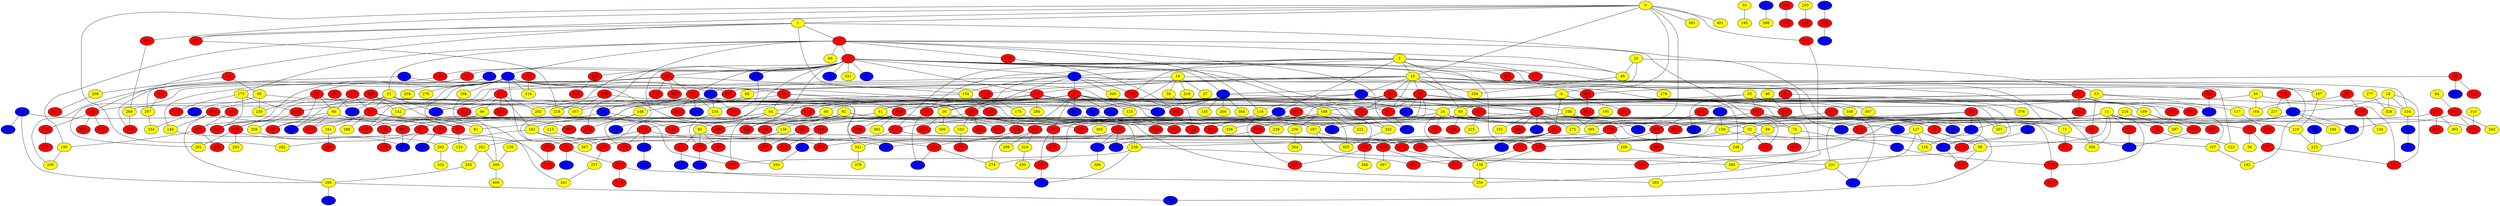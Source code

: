 graph {
0 [style = filled fillcolor = yellow];
1 [style = filled fillcolor = yellow];
2 [style = filled fillcolor = yellow];
3 [style = filled fillcolor = red];
4 [style = filled fillcolor = red];
5 [style = filled fillcolor = blue];
6 [style = filled fillcolor = yellow];
7 [style = filled fillcolor = red];
8 [style = filled fillcolor = red];
9 [style = filled fillcolor = blue];
10 [style = filled fillcolor = yellow];
11 [style = filled fillcolor = yellow];
12 [style = filled fillcolor = red];
13 [style = filled fillcolor = red];
14 [style = filled fillcolor = yellow];
15 [style = filled fillcolor = red];
16 [style = filled fillcolor = red];
17 [style = filled fillcolor = red];
18 [style = filled fillcolor = yellow];
19 [style = filled fillcolor = red];
20 [style = filled fillcolor = yellow];
21 [style = filled fillcolor = yellow];
22 [style = filled fillcolor = red];
23 [style = filled fillcolor = blue];
24 [style = filled fillcolor = yellow];
25 [style = filled fillcolor = blue];
26 [style = filled fillcolor = red];
27 [style = filled fillcolor = yellow];
28 [style = filled fillcolor = blue];
29 [style = filled fillcolor = red];
30 [style = filled fillcolor = blue];
31 [style = filled fillcolor = red];
32 [style = filled fillcolor = yellow];
33 [style = filled fillcolor = yellow];
34 [style = filled fillcolor = red];
35 [style = filled fillcolor = red];
36 [style = filled fillcolor = yellow];
37 [style = filled fillcolor = red];
38 [style = filled fillcolor = red];
39 [style = filled fillcolor = yellow];
40 [style = filled fillcolor = red];
41 [style = filled fillcolor = yellow];
42 [style = filled fillcolor = red];
43 [style = filled fillcolor = blue];
44 [style = filled fillcolor = yellow];
45 [style = filled fillcolor = red];
46 [style = filled fillcolor = yellow];
47 [style = filled fillcolor = blue];
48 [style = filled fillcolor = red];
49 [style = filled fillcolor = yellow];
50 [style = filled fillcolor = blue];
51 [style = filled fillcolor = red];
52 [style = filled fillcolor = blue];
53 [style = filled fillcolor = yellow];
54 [style = filled fillcolor = red];
55 [style = filled fillcolor = yellow];
56 [style = filled fillcolor = yellow];
57 [style = filled fillcolor = red];
58 [style = filled fillcolor = yellow];
59 [style = filled fillcolor = yellow];
60 [style = filled fillcolor = yellow];
61 [style = filled fillcolor = red];
62 [style = filled fillcolor = red];
63 [style = filled fillcolor = red];
64 [style = filled fillcolor = yellow];
65 [style = filled fillcolor = yellow];
66 [style = filled fillcolor = yellow];
67 [style = filled fillcolor = red];
68 [style = filled fillcolor = yellow];
69 [style = filled fillcolor = yellow];
70 [style = filled fillcolor = red];
71 [style = filled fillcolor = yellow];
72 [style = filled fillcolor = blue];
73 [style = filled fillcolor = blue];
74 [style = filled fillcolor = yellow];
75 [style = filled fillcolor = red];
76 [style = filled fillcolor = red];
77 [style = filled fillcolor = red];
78 [style = filled fillcolor = red];
79 [style = filled fillcolor = red];
80 [style = filled fillcolor = yellow];
81 [style = filled fillcolor = yellow];
82 [style = filled fillcolor = blue];
83 [style = filled fillcolor = red];
84 [style = filled fillcolor = red];
85 [style = filled fillcolor = yellow];
86 [style = filled fillcolor = blue];
87 [style = filled fillcolor = blue];
88 [style = filled fillcolor = red];
89 [style = filled fillcolor = red];
90 [style = filled fillcolor = yellow];
91 [style = filled fillcolor = red];
92 [style = filled fillcolor = yellow];
93 [style = filled fillcolor = red];
94 [style = filled fillcolor = red];
95 [style = filled fillcolor = red];
96 [style = filled fillcolor = red];
97 [style = filled fillcolor = red];
98 [style = filled fillcolor = yellow];
99 [style = filled fillcolor = red];
100 [style = filled fillcolor = red];
101 [style = filled fillcolor = yellow];
102 [style = filled fillcolor = yellow];
103 [style = filled fillcolor = red];
104 [style = filled fillcolor = yellow];
105 [style = filled fillcolor = red];
106 [style = filled fillcolor = red];
107 [style = filled fillcolor = yellow];
108 [style = filled fillcolor = yellow];
109 [style = filled fillcolor = blue];
110 [style = filled fillcolor = red];
111 [style = filled fillcolor = blue];
112 [style = filled fillcolor = blue];
113 [style = filled fillcolor = yellow];
114 [style = filled fillcolor = red];
115 [style = filled fillcolor = red];
116 [style = filled fillcolor = yellow];
117 [style = filled fillcolor = yellow];
118 [style = filled fillcolor = red];
119 [style = filled fillcolor = red];
120 [style = filled fillcolor = red];
121 [style = filled fillcolor = blue];
122 [style = filled fillcolor = red];
123 [style = filled fillcolor = yellow];
124 [style = filled fillcolor = red];
125 [style = filled fillcolor = yellow];
126 [style = filled fillcolor = yellow];
127 [style = filled fillcolor = yellow];
128 [style = filled fillcolor = red];
129 [style = filled fillcolor = red];
130 [style = filled fillcolor = red];
131 [style = filled fillcolor = red];
132 [style = filled fillcolor = blue];
133 [style = filled fillcolor = red];
134 [style = filled fillcolor = yellow];
135 [style = filled fillcolor = yellow];
136 [style = filled fillcolor = yellow];
137 [style = filled fillcolor = red];
138 [style = filled fillcolor = yellow];
139 [style = filled fillcolor = red];
140 [style = filled fillcolor = yellow];
141 [style = filled fillcolor = red];
142 [style = filled fillcolor = yellow];
143 [style = filled fillcolor = red];
144 [style = filled fillcolor = red];
145 [style = filled fillcolor = yellow];
146 [style = filled fillcolor = blue];
147 [style = filled fillcolor = red];
148 [style = filled fillcolor = yellow];
149 [style = filled fillcolor = red];
150 [style = filled fillcolor = red];
151 [style = filled fillcolor = blue];
152 [style = filled fillcolor = red];
153 [style = filled fillcolor = yellow];
154 [style = filled fillcolor = yellow];
155 [style = filled fillcolor = red];
156 [style = filled fillcolor = blue];
157 [style = filled fillcolor = red];
158 [style = filled fillcolor = yellow];
159 [style = filled fillcolor = red];
160 [style = filled fillcolor = yellow];
161 [style = filled fillcolor = yellow];
162 [style = filled fillcolor = yellow];
163 [style = filled fillcolor = red];
164 [style = filled fillcolor = yellow];
165 [style = filled fillcolor = blue];
166 [style = filled fillcolor = red];
167 [style = filled fillcolor = yellow];
168 [style = filled fillcolor = red];
169 [style = filled fillcolor = red];
170 [style = filled fillcolor = red];
171 [style = filled fillcolor = red];
172 [style = filled fillcolor = red];
173 [style = filled fillcolor = yellow];
174 [style = filled fillcolor = red];
175 [style = filled fillcolor = yellow];
176 [style = filled fillcolor = blue];
177 [style = filled fillcolor = blue];
178 [style = filled fillcolor = red];
179 [style = filled fillcolor = red];
180 [style = filled fillcolor = red];
181 [style = filled fillcolor = red];
182 [style = filled fillcolor = yellow];
183 [style = filled fillcolor = red];
184 [style = filled fillcolor = blue];
185 [style = filled fillcolor = yellow];
186 [style = filled fillcolor = yellow];
187 [style = filled fillcolor = yellow];
188 [style = filled fillcolor = blue];
189 [style = filled fillcolor = yellow];
190 [style = filled fillcolor = yellow];
191 [style = filled fillcolor = red];
192 [style = filled fillcolor = red];
193 [style = filled fillcolor = red];
194 [style = filled fillcolor = yellow];
195 [style = filled fillcolor = yellow];
196 [style = filled fillcolor = red];
197 [style = filled fillcolor = red];
198 [style = filled fillcolor = yellow];
199 [style = filled fillcolor = red];
200 [style = filled fillcolor = yellow];
201 [style = filled fillcolor = yellow];
202 [style = filled fillcolor = yellow];
203 [style = filled fillcolor = red];
204 [style = filled fillcolor = blue];
205 [style = filled fillcolor = red];
206 [style = filled fillcolor = yellow];
207 [style = filled fillcolor = yellow];
208 [style = filled fillcolor = yellow];
209 [style = filled fillcolor = red];
210 [style = filled fillcolor = yellow];
211 [style = filled fillcolor = red];
212 [style = filled fillcolor = red];
213 [style = filled fillcolor = red];
214 [style = filled fillcolor = blue];
215 [style = filled fillcolor = red];
216 [style = filled fillcolor = yellow];
217 [style = filled fillcolor = yellow];
218 [style = filled fillcolor = yellow];
219 [style = filled fillcolor = blue];
220 [style = filled fillcolor = red];
221 [style = filled fillcolor = red];
222 [style = filled fillcolor = yellow];
223 [style = filled fillcolor = yellow];
224 [style = filled fillcolor = red];
225 [style = filled fillcolor = yellow];
226 [style = filled fillcolor = red];
227 [style = filled fillcolor = blue];
228 [style = filled fillcolor = red];
229 [style = filled fillcolor = blue];
230 [style = filled fillcolor = yellow];
231 [style = filled fillcolor = yellow];
232 [style = filled fillcolor = blue];
233 [style = filled fillcolor = red];
234 [style = filled fillcolor = yellow];
235 [style = filled fillcolor = red];
236 [style = filled fillcolor = yellow];
237 [style = filled fillcolor = red];
238 [style = filled fillcolor = yellow];
239 [style = filled fillcolor = yellow];
240 [style = filled fillcolor = blue];
241 [style = filled fillcolor = blue];
242 [style = filled fillcolor = red];
243 [style = filled fillcolor = yellow];
244 [style = filled fillcolor = red];
245 [style = filled fillcolor = red];
246 [style = filled fillcolor = red];
247 [style = filled fillcolor = blue];
248 [style = filled fillcolor = yellow];
249 [style = filled fillcolor = red];
250 [style = filled fillcolor = red];
251 [style = filled fillcolor = red];
252 [style = filled fillcolor = blue];
253 [style = filled fillcolor = blue];
254 [style = filled fillcolor = red];
255 [style = filled fillcolor = yellow];
256 [style = filled fillcolor = yellow];
257 [style = filled fillcolor = yellow];
258 [style = filled fillcolor = yellow];
259 [style = filled fillcolor = red];
260 [style = filled fillcolor = blue];
261 [style = filled fillcolor = red];
262 [style = filled fillcolor = blue];
263 [style = filled fillcolor = red];
264 [style = filled fillcolor = yellow];
265 [style = filled fillcolor = red];
266 [style = filled fillcolor = yellow];
267 [style = filled fillcolor = red];
268 [style = filled fillcolor = red];
269 [style = filled fillcolor = yellow];
270 [style = filled fillcolor = red];
271 [style = filled fillcolor = red];
272 [style = filled fillcolor = yellow];
273 [style = filled fillcolor = blue];
274 [style = filled fillcolor = yellow];
275 [style = filled fillcolor = red];
276 [style = filled fillcolor = yellow];
277 [style = filled fillcolor = yellow];
278 [style = filled fillcolor = yellow];
279 [style = filled fillcolor = red];
280 [style = filled fillcolor = yellow];
281 [style = filled fillcolor = yellow];
282 [style = filled fillcolor = yellow];
283 [style = filled fillcolor = red];
284 [style = filled fillcolor = blue];
285 [style = filled fillcolor = yellow];
286 [style = filled fillcolor = red];
287 [style = filled fillcolor = yellow];
288 [style = filled fillcolor = yellow];
289 [style = filled fillcolor = red];
290 [style = filled fillcolor = yellow];
291 [style = filled fillcolor = yellow];
292 [style = filled fillcolor = yellow];
293 [style = filled fillcolor = yellow];
294 [style = filled fillcolor = red];
295 [style = filled fillcolor = red];
296 [style = filled fillcolor = red];
297 [style = filled fillcolor = yellow];
298 [style = filled fillcolor = yellow];
299 [style = filled fillcolor = blue];
300 [style = filled fillcolor = red];
301 [style = filled fillcolor = red];
302 [style = filled fillcolor = blue];
303 [style = filled fillcolor = red];
304 [style = filled fillcolor = red];
305 [style = filled fillcolor = blue];
306 [style = filled fillcolor = red];
307 [style = filled fillcolor = red];
308 [style = filled fillcolor = red];
309 [style = filled fillcolor = red];
310 [style = filled fillcolor = yellow];
311 [style = filled fillcolor = red];
312 [style = filled fillcolor = red];
313 [style = filled fillcolor = red];
314 [style = filled fillcolor = yellow];
315 [style = filled fillcolor = red];
316 [style = filled fillcolor = yellow];
317 [style = filled fillcolor = blue];
318 [style = filled fillcolor = yellow];
319 [style = filled fillcolor = red];
320 [style = filled fillcolor = red];
321 [style = filled fillcolor = blue];
322 [style = filled fillcolor = red];
323 [style = filled fillcolor = red];
324 [style = filled fillcolor = red];
325 [style = filled fillcolor = blue];
326 [style = filled fillcolor = red];
327 [style = filled fillcolor = blue];
328 [style = filled fillcolor = yellow];
329 [style = filled fillcolor = red];
330 [style = filled fillcolor = yellow];
331 [style = filled fillcolor = yellow];
332 [style = filled fillcolor = yellow];
333 [style = filled fillcolor = blue];
334 [style = filled fillcolor = yellow];
335 [style = filled fillcolor = red];
336 [style = filled fillcolor = yellow];
337 [style = filled fillcolor = red];
338 [style = filled fillcolor = blue];
339 [style = filled fillcolor = blue];
340 [style = filled fillcolor = yellow];
341 [style = filled fillcolor = yellow];
342 [style = filled fillcolor = red];
343 [style = filled fillcolor = yellow];
344 [style = filled fillcolor = blue];
345 [style = filled fillcolor = red];
346 [style = filled fillcolor = red];
347 [style = filled fillcolor = red];
348 [style = filled fillcolor = blue];
349 [style = filled fillcolor = yellow];
350 [style = filled fillcolor = blue];
351 [style = filled fillcolor = blue];
352 [style = filled fillcolor = yellow];
353 [style = filled fillcolor = blue];
354 [style = filled fillcolor = red];
355 [style = filled fillcolor = blue];
356 [style = filled fillcolor = red];
357 [style = filled fillcolor = yellow];
358 [style = filled fillcolor = yellow];
359 [style = filled fillcolor = yellow];
360 [style = filled fillcolor = yellow];
361 [style = filled fillcolor = blue];
362 [style = filled fillcolor = red];
363 [style = filled fillcolor = yellow];
364 [style = filled fillcolor = red];
365 [style = filled fillcolor = yellow];
366 [style = filled fillcolor = yellow];
367 [style = filled fillcolor = yellow];
368 [style = filled fillcolor = yellow];
369 [style = filled fillcolor = red];
370 [style = filled fillcolor = blue];
371 [style = filled fillcolor = red];
372 [style = filled fillcolor = red];
373 [style = filled fillcolor = red];
374 [style = filled fillcolor = red];
375 [style = filled fillcolor = red];
376 [style = filled fillcolor = yellow];
377 [style = filled fillcolor = blue];
378 [style = filled fillcolor = red];
379 [style = filled fillcolor = yellow];
380 [style = filled fillcolor = red];
381 [style = filled fillcolor = yellow];
382 [style = filled fillcolor = blue];
383 [style = filled fillcolor = yellow];
384 [style = filled fillcolor = yellow];
385 [style = filled fillcolor = yellow];
386 [style = filled fillcolor = red];
387 [style = filled fillcolor = yellow];
388 [style = filled fillcolor = yellow];
389 [style = filled fillcolor = yellow];
390 [style = filled fillcolor = yellow];
391 [style = filled fillcolor = red];
392 [style = filled fillcolor = red];
393 [style = filled fillcolor = blue];
394 [style = filled fillcolor = blue];
395 [style = filled fillcolor = yellow];
396 [style = filled fillcolor = red];
397 [style = filled fillcolor = yellow];
398 [style = filled fillcolor = red];
399 [style = filled fillcolor = red];
400 [style = filled fillcolor = red];
401 [style = filled fillcolor = yellow];
402 [style = filled fillcolor = blue];
403 [style = filled fillcolor = red];
404 [style = filled fillcolor = red];
405 [style = filled fillcolor = yellow];
406 [style = filled fillcolor = yellow];
0 -- 83;
0 -- 10;
0 -- 6;
0 -- 1;
0 -- 168;
0 -- 193;
0 -- 282;
0 -- 381;
0 -- 395;
0 -- 401;
1 -- 3;
1 -- 42;
1 -- 83;
1 -- 155;
1 -- 195;
1 -- 247;
2 -- 5;
2 -- 10;
2 -- 49;
2 -- 73;
2 -- 99;
2 -- 104;
2 -- 119;
2 -- 122;
2 -- 215;
2 -- 279;
3 -- 4;
3 -- 9;
3 -- 21;
3 -- 49;
3 -- 69;
3 -- 116;
3 -- 173;
3 -- 179;
3 -- 228;
3 -- 327;
3 -- 372;
4 -- 5;
4 -- 16;
4 -- 22;
4 -- 30;
4 -- 35;
4 -- 72;
4 -- 80;
4 -- 91;
4 -- 159;
4 -- 167;
4 -- 169;
4 -- 198;
4 -- 203;
4 -- 204;
4 -- 218;
4 -- 273;
4 -- 289;
4 -- 306;
4 -- 312;
4 -- 321;
4 -- 331;
4 -- 352;
5 -- 7;
5 -- 26;
5 -- 38;
5 -- 41;
5 -- 122;
5 -- 154;
5 -- 167;
5 -- 209;
5 -- 340;
6 -- 31;
6 -- 36;
6 -- 131;
6 -- 234;
6 -- 391;
7 -- 13;
7 -- 24;
7 -- 46;
7 -- 77;
7 -- 81;
7 -- 114;
7 -- 125;
7 -- 191;
7 -- 240;
7 -- 253;
7 -- 301;
7 -- 305;
7 -- 357;
8 -- 24;
8 -- 189;
8 -- 198;
8 -- 220;
8 -- 333;
9 -- 12;
9 -- 37;
9 -- 62;
9 -- 180;
9 -- 186;
9 -- 187;
9 -- 197;
9 -- 212;
9 -- 245;
9 -- 258;
9 -- 276;
9 -- 314;
9 -- 326;
10 -- 13;
10 -- 16;
10 -- 19;
10 -- 23;
10 -- 51;
10 -- 68;
10 -- 88;
10 -- 123;
10 -- 155;
10 -- 182;
10 -- 248;
10 -- 250;
10 -- 278;
10 -- 358;
11 -- 15;
11 -- 32;
11 -- 40;
11 -- 59;
11 -- 98;
11 -- 129;
11 -- 212;
11 -- 271;
11 -- 345;
11 -- 366;
12 -- 44;
12 -- 50;
12 -- 51;
12 -- 110;
13 -- 25;
13 -- 31;
13 -- 59;
13 -- 78;
13 -- 101;
13 -- 129;
13 -- 132;
13 -- 187;
13 -- 272;
13 -- 361;
13 -- 364;
14 -- 27;
14 -- 43;
14 -- 52;
14 -- 58;
14 -- 132;
14 -- 318;
15 -- 39;
15 -- 96;
16 -- 28;
16 -- 36;
16 -- 43;
16 -- 249;
16 -- 280;
17 -- 37;
17 -- 60;
17 -- 106;
17 -- 183;
18 -- 104;
18 -- 146;
18 -- 166;
18 -- 328;
19 -- 28;
19 -- 51;
19 -- 70;
19 -- 164;
19 -- 239;
19 -- 336;
20 -- 30;
20 -- 49;
20 -- 53;
21 -- 37;
21 -- 42;
21 -- 109;
21 -- 111;
21 -- 207;
21 -- 341;
22 -- 29;
23 -- 41;
23 -- 44;
23 -- 67;
23 -- 107;
23 -- 116;
24 -- 32;
24 -- 74;
24 -- 75;
24 -- 77;
24 -- 84;
24 -- 138;
24 -- 242;
24 -- 244;
24 -- 326;
26 -- 102;
26 -- 144;
26 -- 239;
26 -- 265;
26 -- 337;
29 -- 36;
29 -- 60;
29 -- 137;
29 -- 230;
30 -- 99;
30 -- 145;
30 -- 181;
30 -- 206;
30 -- 240;
30 -- 261;
30 -- 367;
30 -- 384;
31 -- 191;
31 -- 262;
31 -- 324;
31 -- 350;
32 -- 106;
32 -- 107;
32 -- 119;
32 -- 179;
33 -- 185;
34 -- 65;
34 -- 208;
35 -- 91;
35 -- 124;
35 -- 140;
35 -- 142;
35 -- 154;
35 -- 171;
35 -- 200;
36 -- 237;
36 -- 301;
36 -- 360;
37 -- 38;
37 -- 81;
37 -- 137;
37 -- 161;
37 -- 187;
37 -- 288;
38 -- 153;
40 -- 123;
41 -- 152;
41 -- 245;
42 -- 224;
42 -- 226;
42 -- 308;
43 -- 48;
44 -- 85;
44 -- 103;
44 -- 147;
44 -- 210;
44 -- 348;
45 -- 165;
45 -- 209;
45 -- 251;
46 -- 120;
46 -- 174;
46 -- 238;
47 -- 52;
47 -- 322;
49 -- 358;
50 -- 150;
50 -- 196;
51 -- 327;
52 -- 108;
52 -- 148;
52 -- 234;
52 -- 400;
53 -- 84;
53 -- 95;
53 -- 117;
53 -- 166;
53 -- 274;
54 -- 128;
54 -- 132;
54 -- 207;
54 -- 231;
54 -- 317;
55 -- 67;
55 -- 110;
55 -- 252;
55 -- 349;
55 -- 397;
56 -- 80;
56 -- 104;
56 -- 164;
57 -- 93;
57 -- 164;
58 -- 152;
59 -- 248;
60 -- 143;
60 -- 172;
60 -- 183;
60 -- 249;
60 -- 299;
61 -- 66;
61 -- 111;
61 -- 162;
61 -- 202;
61 -- 392;
62 -- 287;
63 -- 163;
63 -- 376;
64 -- 105;
65 -- 184;
65 -- 230;
65 -- 357;
66 -- 143;
67 -- 71;
67 -- 74;
67 -- 149;
68 -- 202;
71 -- 371;
73 -- 136;
73 -- 192;
73 -- 405;
74 -- 86;
74 -- 300;
76 -- 78;
76 -- 158;
76 -- 353;
77 -- 130;
77 -- 296;
78 -- 98;
78 -- 394;
79 -- 241;
79 -- 363;
79 -- 375;
80 -- 157;
80 -- 199;
80 -- 303;
82 -- 250;
82 -- 291;
83 -- 218;
84 -- 366;
85 -- 128;
85 -- 141;
85 -- 203;
85 -- 369;
86 -- 129;
87 -- 290;
88 -- 94;
88 -- 95;
88 -- 99;
88 -- 178;
88 -- 403;
89 -- 109;
90 -- 178;
91 -- 95;
91 -- 100;
91 -- 157;
91 -- 176;
91 -- 234;
91 -- 269;
91 -- 304;
91 -- 313;
92 -- 120;
92 -- 150;
92 -- 172;
92 -- 242;
92 -- 285;
93 -- 134;
93 -- 223;
94 -- 151;
94 -- 180;
95 -- 352;
96 -- 166;
97 -- 174;
98 -- 385;
98 -- 386;
99 -- 232;
100 -- 140;
100 -- 266;
100 -- 307;
102 -- 378;
103 -- 201;
103 -- 260;
103 -- 289;
103 -- 339;
104 -- 325;
105 -- 219;
105 -- 343;
105 -- 345;
106 -- 232;
106 -- 274;
107 -- 182;
108 -- 241;
108 -- 252;
108 -- 365;
108 -- 395;
110 -- 213;
110 -- 248;
110 -- 362;
110 -- 383;
112 -- 158;
113 -- 233;
114 -- 312;
115 -- 146;
115 -- 217;
116 -- 144;
117 -- 270;
118 -- 263;
118 -- 324;
119 -- 138;
120 -- 373;
121 -- 388;
122 -- 261;
126 -- 389;
127 -- 135;
127 -- 231;
127 -- 233;
127 -- 235;
128 -- 319;
128 -- 387;
129 -- 347;
132 -- 135;
133 -- 302;
133 -- 339;
133 -- 350;
136 -- 203;
138 -- 256;
139 -- 142;
139 -- 281;
139 -- 299;
139 -- 313;
140 -- 292;
141 -- 214;
142 -- 180;
146 -- 194;
146 -- 207;
146 -- 219;
146 -- 374;
146 -- 396;
147 -- 282;
147 -- 324;
147 -- 393;
148 -- 162;
148 -- 372;
149 -- 160;
149 -- 197;
149 -- 238;
154 -- 197;
154 -- 254;
155 -- 175;
155 -- 218;
156 -- 223;
158 -- 317;
158 -- 320;
158 -- 354;
159 -- 287;
160 -- 231;
161 -- 259;
162 -- 292;
162 -- 354;
162 -- 367;
163 -- 199;
167 -- 210;
168 -- 269;
169 -- 283;
170 -- 315;
170 -- 317;
170 -- 357;
172 -- 188;
173 -- 245;
173 -- 275;
173 -- 315;
174 -- 195;
174 -- 268;
175 -- 361;
177 -- 235;
181 -- 225;
181 -- 374;
183 -- 291;
183 -- 293;
183 -- 311;
184 -- 334;
186 -- 389;
187 -- 354;
187 -- 385;
189 -- 267;
189 -- 335;
190 -- 272;
191 -- 192;
191 -- 368;
193 -- 256;
195 -- 200;
196 -- 380;
197 -- 211;
197 -- 227;
198 -- 215;
198 -- 219;
198 -- 222;
198 -- 236;
198 -- 294;
199 -- 221;
199 -- 346;
201 -- 243;
201 -- 389;
203 -- 290;
203 -- 355;
204 -- 400;
205 -- 314;
208 -- 399;
209 -- 356;
210 -- 223;
211 -- 256;
211 -- 329;
214 -- 338;
215 -- 286;
215 -- 320;
216 -- 273;
216 -- 297;
216 -- 335;
221 -- 319;
224 -- 323;
228 -- 261;
229 -- 266;
229 -- 351;
229 -- 362;
231 -- 247;
231 -- 285;
233 -- 257;
234 -- 284;
236 -- 264;
238 -- 249;
238 -- 338;
238 -- 403;
242 -- 274;
242 -- 298;
242 -- 316;
243 -- 266;
244 -- 341;
246 -- 295;
254 -- 336;
255 -- 404;
257 -- 281;
260 -- 344;
266 -- 377;
266 -- 394;
269 -- 322;
271 -- 348;
277 -- 328;
286 -- 311;
287 -- 334;
292 -- 332;
294 -- 302;
296 -- 338;
302 -- 390;
305 -- 342;
306 -- 366;
309 -- 333;
310 -- 345;
315 -- 359;
316 -- 330;
317 -- 386;
325 -- 382;
335 -- 348;
337 -- 373;
341 -- 379;
352 -- 405;
354 -- 396;
359 -- 393;
362 -- 393;
370 -- 398;
389 -- 406;
398 -- 402;
}
